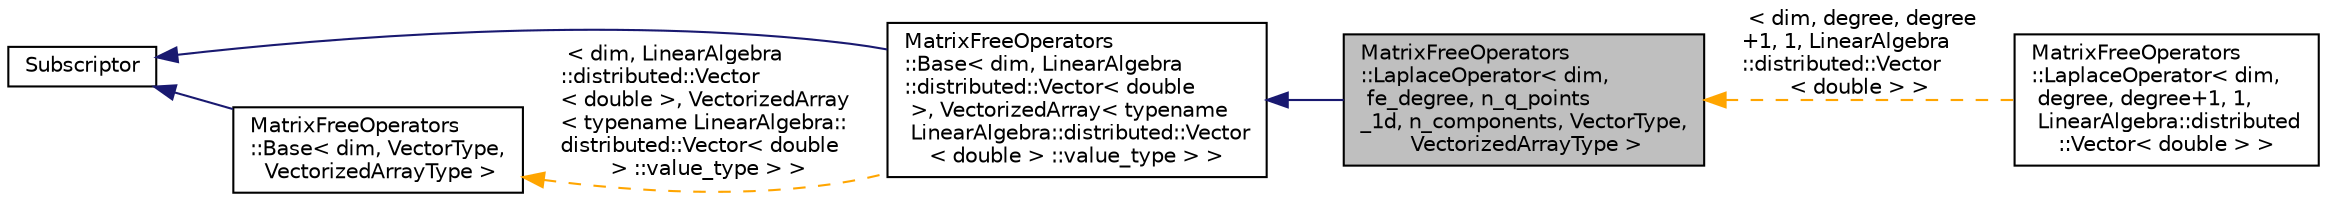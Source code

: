 digraph "MatrixFreeOperators::LaplaceOperator&lt; dim, fe_degree, n_q_points_1d, n_components, VectorType, VectorizedArrayType &gt;"
{
 // LATEX_PDF_SIZE
  edge [fontname="Helvetica",fontsize="10",labelfontname="Helvetica",labelfontsize="10"];
  node [fontname="Helvetica",fontsize="10",shape=record];
  rankdir="LR";
  Node1 [label="MatrixFreeOperators\l::LaplaceOperator\< dim,\l fe_degree, n_q_points\l_1d, n_components, VectorType,\l VectorizedArrayType \>",height=0.2,width=0.4,color="black", fillcolor="grey75", style="filled", fontcolor="black",tooltip=" "];
  Node2 -> Node1 [dir="back",color="midnightblue",fontsize="10",style="solid",fontname="Helvetica"];
  Node2 [label="MatrixFreeOperators\l::Base\< dim, LinearAlgebra\l::distributed::Vector\< double\l \>, VectorizedArray\< typename\l LinearAlgebra::distributed::Vector\l\< double \> ::value_type \> \>",height=0.2,width=0.4,color="black", fillcolor="white", style="filled",URL="$classMatrixFreeOperators_1_1Base.html",tooltip=" "];
  Node3 -> Node2 [dir="back",color="midnightblue",fontsize="10",style="solid",fontname="Helvetica"];
  Node3 [label="Subscriptor",height=0.2,width=0.4,color="black", fillcolor="white", style="filled",URL="$classSubscriptor.html",tooltip=" "];
  Node4 -> Node2 [dir="back",color="orange",fontsize="10",style="dashed",label=" \< dim, LinearAlgebra\l::distributed::Vector\l\< double \>, VectorizedArray\l\< typename LinearAlgebra::\ldistributed::Vector\< double\l \> ::value_type \> \>" ,fontname="Helvetica"];
  Node4 [label="MatrixFreeOperators\l::Base\< dim, VectorType,\l VectorizedArrayType \>",height=0.2,width=0.4,color="black", fillcolor="white", style="filled",URL="$classMatrixFreeOperators_1_1Base.html",tooltip=" "];
  Node3 -> Node4 [dir="back",color="midnightblue",fontsize="10",style="solid",fontname="Helvetica"];
  Node1 -> Node5 [dir="back",color="orange",fontsize="10",style="dashed",label=" \< dim, degree, degree\l+1, 1, LinearAlgebra\l::distributed::Vector\l\< double \> \>" ,fontname="Helvetica"];
  Node5 [label="MatrixFreeOperators\l::LaplaceOperator\< dim,\l degree, degree+1, 1,\l LinearAlgebra::distributed\l::Vector\< double \> \>",height=0.2,width=0.4,color="black", fillcolor="white", style="filled",URL="$classMatrixFreeOperators_1_1LaplaceOperator.html",tooltip=" "];
}
